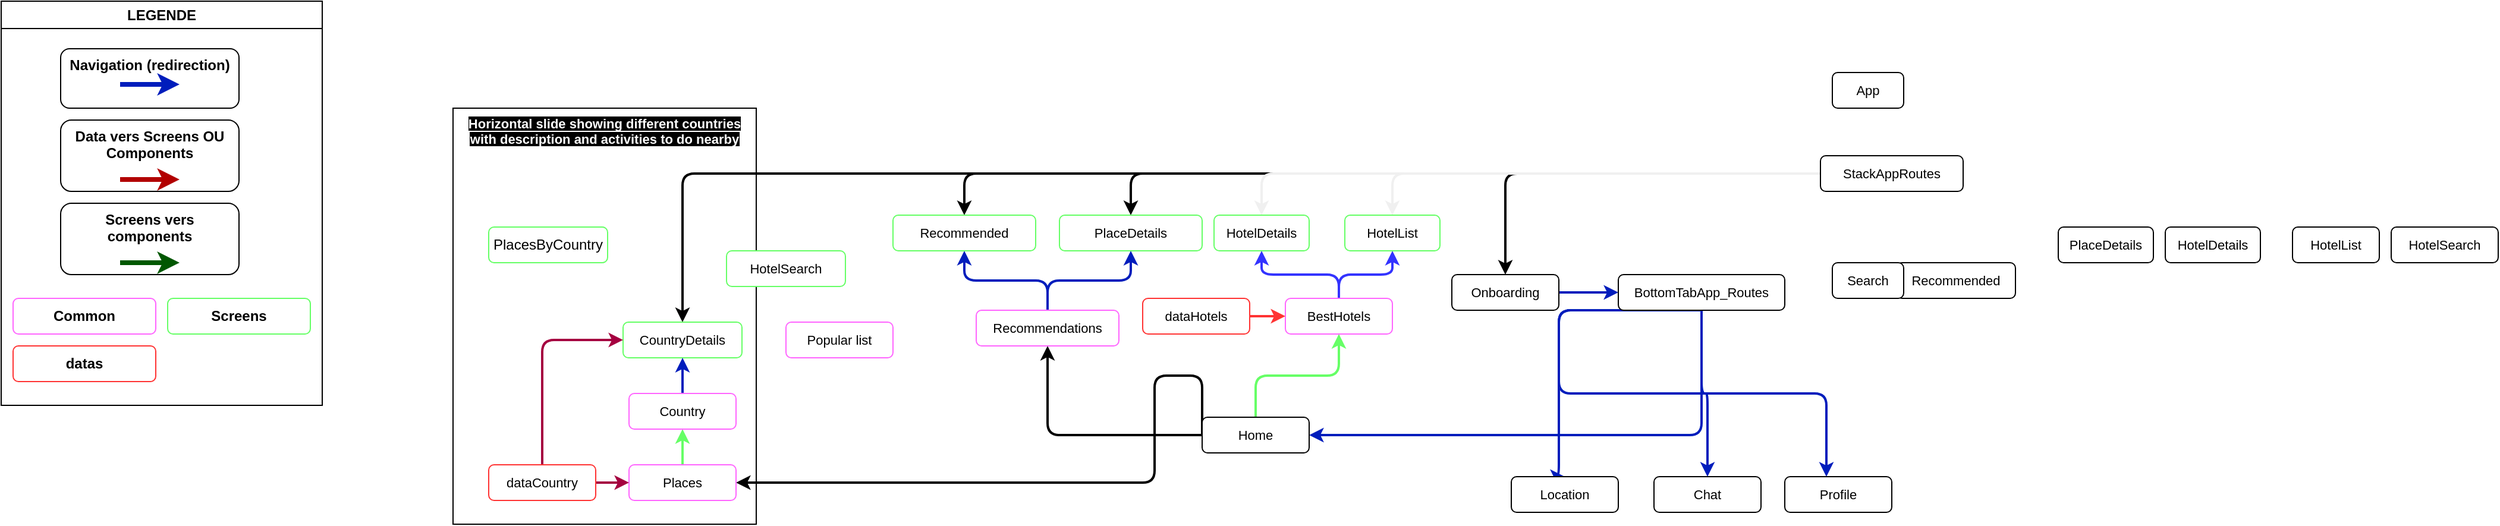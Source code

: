 <mxfile>
    <diagram id="rD1mvRRn1tdSP5MP-aVl" name="Page-1">
        <mxGraphModel dx="2757" dy="641" grid="1" gridSize="10" guides="1" tooltips="1" connect="1" arrows="1" fold="1" page="1" pageScale="1" pageWidth="827" pageHeight="1169" math="0" shadow="0">
            <root>
                <mxCell id="0"/>
                <mxCell id="1" parent="0"/>
                <mxCell id="89" value="&lt;b style=&quot;font-size: 11px;&quot;&gt;&lt;font color=&quot;#ffffff&quot; style=&quot;background-color: rgb(0, 0, 0); font-size: 11px;&quot;&gt;Horizontal slide showing different countries with description and activities to do nearby&lt;/font&gt;&lt;/b&gt;" style="rounded=0;whiteSpace=wrap;html=1;fillColor=none;verticalAlign=top;fontSize=11;" vertex="1" parent="1">
                    <mxGeometry x="-850" y="210" width="255" height="350" as="geometry"/>
                </mxCell>
                <mxCell id="2" value="&lt;span style=&quot;font-size: 11px;&quot;&gt;App&lt;/span&gt;" style="rounded=1;whiteSpace=wrap;html=1;fontSize=11;fontStyle=0" parent="1" vertex="1">
                    <mxGeometry x="310" y="180" width="60" height="30" as="geometry"/>
                </mxCell>
                <mxCell id="63" style="edgeStyle=orthogonalEdgeStyle;html=1;exitX=0;exitY=0.5;exitDx=0;exitDy=0;entryX=0.5;entryY=0;entryDx=0;entryDy=0;strokeWidth=2;backgroundOutline=0;shadow=0;" parent="1" source="4" target="11" edge="1">
                    <mxGeometry relative="1" as="geometry"/>
                </mxCell>
                <mxCell id="64" style="edgeStyle=orthogonalEdgeStyle;html=1;exitX=0;exitY=0.5;exitDx=0;exitDy=0;entryX=0.5;entryY=0;entryDx=0;entryDy=0;strokeWidth=2;" parent="1" source="4" target="57" edge="1">
                    <mxGeometry relative="1" as="geometry"/>
                </mxCell>
                <mxCell id="65" style="edgeStyle=orthogonalEdgeStyle;html=1;exitX=0;exitY=0.5;exitDx=0;exitDy=0;entryX=0.5;entryY=0;entryDx=0;entryDy=0;strokeWidth=2;" parent="1" source="4" target="56" edge="1">
                    <mxGeometry relative="1" as="geometry"/>
                </mxCell>
                <mxCell id="70" style="edgeStyle=orthogonalEdgeStyle;html=1;exitX=0;exitY=0.5;exitDx=0;exitDy=0;strokeWidth=2;" parent="1" source="4" target="5" edge="1">
                    <mxGeometry relative="1" as="geometry"/>
                </mxCell>
                <mxCell id="86" style="edgeStyle=orthogonalEdgeStyle;html=1;exitX=0;exitY=0.5;exitDx=0;exitDy=0;entryX=0.5;entryY=0;entryDx=0;entryDy=0;strokeColor=#F0F0F0;strokeWidth=2;" parent="1" source="4" target="79" edge="1">
                    <mxGeometry relative="1" as="geometry"/>
                </mxCell>
                <mxCell id="87" style="edgeStyle=orthogonalEdgeStyle;html=1;exitX=0;exitY=0.5;exitDx=0;exitDy=0;strokeColor=#F0F0F0;strokeWidth=2;" parent="1" source="4" target="78" edge="1">
                    <mxGeometry relative="1" as="geometry"/>
                </mxCell>
                <mxCell id="4" value="&lt;span style=&quot;font-size: 11px;&quot;&gt;StackAppRoutes&lt;/span&gt;" style="rounded=1;whiteSpace=wrap;html=1;fontStyle=0;fontSize=11;" parent="1" vertex="1">
                    <mxGeometry x="300" y="250" width="120" height="30" as="geometry"/>
                </mxCell>
                <mxCell id="71" style="edgeStyle=orthogonalEdgeStyle;html=1;exitX=1;exitY=0.5;exitDx=0;exitDy=0;strokeWidth=2;fillColor=#0050ef;strokeColor=#001DBC;" parent="1" source="5" target="8" edge="1">
                    <mxGeometry relative="1" as="geometry"/>
                </mxCell>
                <mxCell id="5" value="&lt;span style=&quot;font-size: 11px;&quot;&gt;Onboarding&lt;/span&gt;" style="rounded=1;whiteSpace=wrap;html=1;fontStyle=0;fontSize=11;" parent="1" vertex="1">
                    <mxGeometry x="-10" y="350" width="90" height="30" as="geometry"/>
                </mxCell>
                <mxCell id="72" style="edgeStyle=orthogonalEdgeStyle;html=1;exitX=0.5;exitY=1;exitDx=0;exitDy=0;entryX=1;entryY=0.5;entryDx=0;entryDy=0;strokeWidth=2;fillColor=#0050ef;strokeColor=#001DBC;" parent="1" source="8" target="23" edge="1">
                    <mxGeometry relative="1" as="geometry"/>
                </mxCell>
                <mxCell id="73" style="edgeStyle=orthogonalEdgeStyle;html=1;exitX=0.5;exitY=1;exitDx=0;exitDy=0;entryX=0.5;entryY=0;entryDx=0;entryDy=0;strokeWidth=2;fillColor=#0050ef;strokeColor=#001DBC;" parent="1" source="8" target="21" edge="1">
                    <mxGeometry relative="1" as="geometry">
                        <Array as="points">
                            <mxPoint x="80" y="520"/>
                        </Array>
                    </mxGeometry>
                </mxCell>
                <mxCell id="74" style="edgeStyle=orthogonalEdgeStyle;html=1;exitX=0.5;exitY=1;exitDx=0;exitDy=0;strokeWidth=2;fillColor=#0050ef;strokeColor=#001DBC;" parent="1" source="8" target="20" edge="1">
                    <mxGeometry relative="1" as="geometry"/>
                </mxCell>
                <mxCell id="75" style="edgeStyle=orthogonalEdgeStyle;html=1;exitX=0.5;exitY=1;exitDx=0;exitDy=0;strokeWidth=2;fillColor=#0050ef;strokeColor=#001DBC;" parent="1" source="8" target="22" edge="1">
                    <mxGeometry relative="1" as="geometry">
                        <Array as="points">
                            <mxPoint x="80" y="450"/>
                            <mxPoint x="305" y="450"/>
                        </Array>
                    </mxGeometry>
                </mxCell>
                <mxCell id="8" value="&lt;span style=&quot;font-size: 11px;&quot;&gt;BottomTabApp_Routes&lt;/span&gt;" style="rounded=1;whiteSpace=wrap;html=1;fontStyle=0;fontSize=11;" parent="1" vertex="1">
                    <mxGeometry x="130" y="350" width="140" height="30" as="geometry"/>
                </mxCell>
                <mxCell id="9" value="&lt;span style=&quot;font-size: 11px;&quot;&gt;HotelDetails&lt;/span&gt;" style="rounded=1;whiteSpace=wrap;html=1;fontStyle=0;fontSize=11;" parent="1" vertex="1">
                    <mxGeometry x="590" y="310" width="80" height="30" as="geometry"/>
                </mxCell>
                <mxCell id="10" value="&lt;span style=&quot;font-size: 11px;&quot;&gt;PlaceDetails&lt;/span&gt;" style="rounded=1;whiteSpace=wrap;html=1;fontSize=11;fontStyle=0" parent="1" vertex="1">
                    <mxGeometry x="500" y="310" width="80" height="30" as="geometry"/>
                </mxCell>
                <mxCell id="11" value="&lt;span style=&quot;font-size: 11px;&quot;&gt;CountryDetails&lt;/span&gt;" style="rounded=1;whiteSpace=wrap;html=1;strokeColor=#66FF66;fontSize=11;fontStyle=0" parent="1" vertex="1">
                    <mxGeometry x="-707" y="390" width="100" height="30" as="geometry"/>
                </mxCell>
                <mxCell id="12" value="&lt;span style=&quot;font-size: 11px;&quot;&gt;HotelSearch&lt;/span&gt;" style="rounded=1;whiteSpace=wrap;html=1;fontSize=11;fontStyle=0" parent="1" vertex="1">
                    <mxGeometry x="780" y="310" width="90" height="30" as="geometry"/>
                </mxCell>
                <mxCell id="13" value="&lt;span style=&quot;font-size: 11px;&quot;&gt;HotelList&lt;/span&gt;" style="rounded=1;whiteSpace=wrap;html=1;fontStyle=0;fontSize=11;" parent="1" vertex="1">
                    <mxGeometry x="697" y="310" width="73" height="30" as="geometry"/>
                </mxCell>
                <mxCell id="14" value="&lt;span style=&quot;font-size: 11px;&quot;&gt;Recommended&lt;/span&gt;" style="rounded=1;whiteSpace=wrap;html=1;fontSize=11;fontStyle=0" parent="1" vertex="1">
                    <mxGeometry x="364" y="340" width="100" height="30" as="geometry"/>
                </mxCell>
                <mxCell id="15" value="&lt;span style=&quot;font-size: 11px;&quot;&gt;Search&lt;/span&gt;" style="rounded=1;whiteSpace=wrap;html=1;fontSize=11;fontStyle=0" parent="1" vertex="1">
                    <mxGeometry x="310" y="340" width="60" height="30" as="geometry"/>
                </mxCell>
                <mxCell id="20" value="&lt;span style=&quot;font-size: 11px;&quot;&gt;Chat&lt;/span&gt;" style="rounded=1;whiteSpace=wrap;html=1;fontStyle=0;fontSize=11;" parent="1" vertex="1">
                    <mxGeometry x="160" y="520" width="90" height="30" as="geometry"/>
                </mxCell>
                <mxCell id="21" value="&lt;span style=&quot;font-size: 11px;&quot;&gt;Location&lt;/span&gt;" style="rounded=1;whiteSpace=wrap;html=1;fontStyle=0;fontSize=11;" parent="1" vertex="1">
                    <mxGeometry x="40" y="520" width="90" height="30" as="geometry"/>
                </mxCell>
                <mxCell id="22" value="&lt;span style=&quot;font-size: 11px;&quot;&gt;Profile&lt;/span&gt;" style="rounded=1;whiteSpace=wrap;html=1;fontStyle=0;fontSize=11;" parent="1" vertex="1">
                    <mxGeometry x="270" y="520" width="90" height="30" as="geometry"/>
                </mxCell>
                <mxCell id="59" style="edgeStyle=orthogonalEdgeStyle;html=1;exitX=0;exitY=0.5;exitDx=0;exitDy=0;entryX=1;entryY=0.5;entryDx=0;entryDy=0;strokeWidth=2;" parent="1" source="23" target="26" edge="1">
                    <mxGeometry relative="1" as="geometry">
                        <Array as="points">
                            <mxPoint x="-260" y="435"/>
                            <mxPoint x="-260" y="525"/>
                        </Array>
                    </mxGeometry>
                </mxCell>
                <mxCell id="66" style="edgeStyle=orthogonalEdgeStyle;html=1;exitX=0;exitY=0.5;exitDx=0;exitDy=0;entryX=0.5;entryY=1;entryDx=0;entryDy=0;strokeWidth=2;" parent="1" source="23" target="27" edge="1">
                    <mxGeometry relative="1" as="geometry"/>
                </mxCell>
                <mxCell id="85" style="edgeStyle=orthogonalEdgeStyle;html=1;exitX=0.5;exitY=0;exitDx=0;exitDy=0;entryX=0.5;entryY=1;entryDx=0;entryDy=0;strokeColor=#66FF66;strokeWidth=2;fillColor=#008a00;" parent="1" source="23" target="28" edge="1">
                    <mxGeometry relative="1" as="geometry"/>
                </mxCell>
                <mxCell id="23" value="&lt;span style=&quot;font-size: 11px;&quot;&gt;Home&lt;/span&gt;" style="rounded=1;whiteSpace=wrap;html=1;fontStyle=0;fontSize=11;" parent="1" vertex="1">
                    <mxGeometry x="-220" y="470" width="90" height="30" as="geometry"/>
                </mxCell>
                <mxCell id="37" style="edgeStyle=none;html=1;exitX=0.5;exitY=0;exitDx=0;exitDy=0;entryX=0.5;entryY=1;entryDx=0;entryDy=0;strokeWidth=2;fillColor=#60a917;strokeColor=#66FF66;" parent="1" source="26" target="30" edge="1">
                    <mxGeometry relative="1" as="geometry"/>
                </mxCell>
                <mxCell id="26" value="&lt;span style=&quot;font-size: 11px;&quot;&gt;Places&lt;/span&gt;" style="rounded=1;whiteSpace=wrap;html=1;strokeColor=#FF66FF;fontSize=11;fontStyle=0" parent="1" vertex="1">
                    <mxGeometry x="-702" y="510" width="90" height="30" as="geometry"/>
                </mxCell>
                <mxCell id="67" style="edgeStyle=orthogonalEdgeStyle;html=1;exitX=0.5;exitY=0;exitDx=0;exitDy=0;entryX=0.5;entryY=1;entryDx=0;entryDy=0;strokeWidth=2;fillColor=#0050ef;strokeColor=#001DBC;" parent="1" source="27" target="56" edge="1">
                    <mxGeometry relative="1" as="geometry"/>
                </mxCell>
                <mxCell id="68" style="edgeStyle=orthogonalEdgeStyle;html=1;exitX=0.5;exitY=0;exitDx=0;exitDy=0;entryX=0.5;entryY=1;entryDx=0;entryDy=0;strokeWidth=2;fillColor=#0050ef;strokeColor=#001DBC;" parent="1" source="27" target="57" edge="1">
                    <mxGeometry relative="1" as="geometry"/>
                </mxCell>
                <mxCell id="27" value="&lt;span style=&quot;font-size: 11px;&quot;&gt;Recommendations&lt;/span&gt;" style="rounded=1;whiteSpace=wrap;html=1;strokeColor=#FF66FF;fontStyle=0;fontSize=11;" parent="1" vertex="1">
                    <mxGeometry x="-410" y="380" width="120" height="30" as="geometry"/>
                </mxCell>
                <mxCell id="82" style="edgeStyle=orthogonalEdgeStyle;html=1;exitX=0.5;exitY=0;exitDx=0;exitDy=0;entryX=0.5;entryY=1;entryDx=0;entryDy=0;strokeWidth=2;strokeColor=#3333FF;" parent="1" source="28" target="79" edge="1">
                    <mxGeometry relative="1" as="geometry"/>
                </mxCell>
                <mxCell id="83" style="edgeStyle=orthogonalEdgeStyle;html=1;exitX=0.5;exitY=0;exitDx=0;exitDy=0;entryX=0.5;entryY=1;entryDx=0;entryDy=0;strokeWidth=2;strokeColor=#3333FF;" parent="1" source="28" target="78" edge="1">
                    <mxGeometry relative="1" as="geometry"/>
                </mxCell>
                <mxCell id="28" value="&lt;span style=&quot;font-size: 11px;&quot;&gt;BestHotels&lt;/span&gt;" style="rounded=1;whiteSpace=wrap;html=1;strokeColor=#FF66FF;fontStyle=0;fontSize=11;" parent="1" vertex="1">
                    <mxGeometry x="-150" y="370" width="90" height="30" as="geometry"/>
                </mxCell>
                <mxCell id="35" style="edgeStyle=orthogonalEdgeStyle;html=1;exitX=0.5;exitY=0;exitDx=0;exitDy=0;entryX=0;entryY=0.5;entryDx=0;entryDy=0;fillColor=#d80073;strokeColor=#A50040;strokeWidth=2;" parent="1" source="29" target="11" edge="1">
                    <mxGeometry relative="1" as="geometry"/>
                </mxCell>
                <mxCell id="36" style="edgeStyle=none;html=1;exitX=1;exitY=0.5;exitDx=0;exitDy=0;entryX=0;entryY=0.5;entryDx=0;entryDy=0;fillColor=#d80073;strokeColor=#A50040;strokeWidth=2;" parent="1" source="29" target="26" edge="1">
                    <mxGeometry relative="1" as="geometry"/>
                </mxCell>
                <mxCell id="29" value="&lt;span style=&quot;font-size: 11px;&quot;&gt;dataCountry&lt;/span&gt;" style="rounded=1;whiteSpace=wrap;html=1;strokeColor=#FF3333;fontSize=11;fontStyle=0" parent="1" vertex="1">
                    <mxGeometry x="-820" y="510" width="90" height="30" as="geometry"/>
                </mxCell>
                <mxCell id="34" style="edgeStyle=none;html=1;exitX=0.5;exitY=0;exitDx=0;exitDy=0;entryX=0.5;entryY=1;entryDx=0;entryDy=0;strokeWidth=2;fillColor=#0050ef;strokeColor=#001DBC;" parent="1" source="30" target="11" edge="1">
                    <mxGeometry relative="1" as="geometry"/>
                </mxCell>
                <mxCell id="30" value="&lt;span style=&quot;font-size: 11px;&quot;&gt;Country&lt;/span&gt;" style="rounded=1;whiteSpace=wrap;html=1;strokeColor=#FF66FF;fontSize=11;fontStyle=0" parent="1" vertex="1">
                    <mxGeometry x="-702" y="450" width="90" height="30" as="geometry"/>
                </mxCell>
                <mxCell id="46" value="LEGENDE" style="swimlane;whiteSpace=wrap;html=1;" parent="1" vertex="1">
                    <mxGeometry x="-1230" y="120" width="270" height="340" as="geometry"/>
                </mxCell>
                <mxCell id="51" value="&lt;b&gt;Navigation (redirection)&lt;/b&gt;" style="rounded=1;whiteSpace=wrap;html=1;horizontal=1;verticalAlign=top;labelPosition=center;verticalLabelPosition=middle;align=center;" parent="46" vertex="1">
                    <mxGeometry x="50" y="40" width="150" height="50" as="geometry"/>
                </mxCell>
                <mxCell id="47" value="" style="endArrow=classic;html=1;strokeWidth=4;fillColor=#0050ef;strokeColor=#001DBC;" parent="46" edge="1">
                    <mxGeometry width="50" height="50" relative="1" as="geometry">
                        <mxPoint x="100" y="70" as="sourcePoint"/>
                        <mxPoint x="150" y="70" as="targetPoint"/>
                    </mxGeometry>
                </mxCell>
                <mxCell id="52" value="&lt;b&gt;Data vers Screens OU Components&lt;/b&gt;" style="rounded=1;whiteSpace=wrap;html=1;horizontal=1;verticalAlign=top;labelPosition=center;verticalLabelPosition=middle;align=center;" parent="46" vertex="1">
                    <mxGeometry x="50" y="100" width="150" height="60" as="geometry"/>
                </mxCell>
                <mxCell id="53" value="" style="endArrow=classic;html=1;strokeWidth=4;fillColor=#e51400;strokeColor=#B20000;" parent="46" edge="1">
                    <mxGeometry width="50" height="50" relative="1" as="geometry">
                        <mxPoint x="100" y="150" as="sourcePoint"/>
                        <mxPoint x="150" y="150" as="targetPoint"/>
                    </mxGeometry>
                </mxCell>
                <mxCell id="54" value="&lt;b&gt;Screens vers components&lt;/b&gt;" style="rounded=1;whiteSpace=wrap;html=1;horizontal=1;verticalAlign=top;labelPosition=center;verticalLabelPosition=middle;align=center;" parent="46" vertex="1">
                    <mxGeometry x="50" y="170" width="150" height="60" as="geometry"/>
                </mxCell>
                <mxCell id="55" value="" style="endArrow=classic;html=1;strokeWidth=4;fillColor=#008a00;strokeColor=#005700;" parent="46" edge="1">
                    <mxGeometry width="50" height="50" relative="1" as="geometry">
                        <mxPoint x="100" y="220" as="sourcePoint"/>
                        <mxPoint x="150" y="220" as="targetPoint"/>
                    </mxGeometry>
                </mxCell>
                <mxCell id="91" value="&lt;b&gt;Common&lt;/b&gt;" style="rounded=1;whiteSpace=wrap;html=1;strokeColor=#FF66FF;" vertex="1" parent="46">
                    <mxGeometry x="10" y="250" width="120" height="30" as="geometry"/>
                </mxCell>
                <mxCell id="92" value="&lt;b&gt;Screens&lt;/b&gt;" style="rounded=1;whiteSpace=wrap;html=1;strokeColor=#66FF66;" vertex="1" parent="46">
                    <mxGeometry x="140" y="250" width="120" height="30" as="geometry"/>
                </mxCell>
                <mxCell id="93" value="&lt;b&gt;datas&lt;/b&gt;" style="rounded=1;whiteSpace=wrap;html=1;strokeColor=#FF3333;" vertex="1" parent="46">
                    <mxGeometry x="10" y="290" width="120" height="30" as="geometry"/>
                </mxCell>
                <mxCell id="56" value="&lt;span style=&quot;font-size: 11px;&quot;&gt;PlaceDetails&lt;/span&gt;" style="rounded=1;whiteSpace=wrap;html=1;strokeColor=#66FF66;fontStyle=0;fontSize=11;" parent="1" vertex="1">
                    <mxGeometry x="-340" y="300" width="120" height="30" as="geometry"/>
                </mxCell>
                <mxCell id="57" value="&lt;span style=&quot;font-size: 11px;&quot;&gt;Recommended&lt;/span&gt;" style="rounded=1;whiteSpace=wrap;html=1;strokeColor=#66FF66;fontStyle=0;fontSize=11;" parent="1" vertex="1">
                    <mxGeometry x="-480" y="300" width="120" height="30" as="geometry"/>
                </mxCell>
                <mxCell id="84" style="edgeStyle=orthogonalEdgeStyle;html=1;exitX=1;exitY=0.5;exitDx=0;exitDy=0;entryX=0;entryY=0.5;entryDx=0;entryDy=0;strokeWidth=2;fillColor=#a20025;strokeColor=#FF3333;" parent="1" source="77" target="28" edge="1">
                    <mxGeometry relative="1" as="geometry"/>
                </mxCell>
                <mxCell id="77" value="&lt;span style=&quot;font-size: 11px;&quot;&gt;dataHotels&lt;/span&gt;" style="rounded=1;whiteSpace=wrap;html=1;strokeColor=#FF3333;fontSize=11;fontStyle=0" parent="1" vertex="1">
                    <mxGeometry x="-270" y="370" width="90" height="30" as="geometry"/>
                </mxCell>
                <mxCell id="78" value="&lt;span style=&quot;font-size: 11px;&quot;&gt;HotelList&lt;/span&gt;" style="rounded=1;whiteSpace=wrap;html=1;strokeColor=#66FF66;fontSize=11;fontStyle=0" parent="1" vertex="1">
                    <mxGeometry x="-100" y="300" width="80" height="30" as="geometry"/>
                </mxCell>
                <mxCell id="79" value="&lt;span style=&quot;font-size: 11px;&quot;&gt;HotelDetails&lt;/span&gt;" style="rounded=1;whiteSpace=wrap;html=1;strokeColor=#66FF66;fontStyle=0;fontSize=11;" parent="1" vertex="1">
                    <mxGeometry x="-210" y="300" width="80" height="30" as="geometry"/>
                </mxCell>
                <mxCell id="94" value="&lt;span style=&quot;font-size: 11px;&quot;&gt;HotelSearch&lt;/span&gt;" style="rounded=1;whiteSpace=wrap;html=1;strokeColor=#66FF66;fontSize=11;fontStyle=0" vertex="1" parent="1">
                    <mxGeometry x="-620" y="330" width="100" height="30" as="geometry"/>
                </mxCell>
                <mxCell id="95" value="&lt;span&gt;PlacesByCountry&lt;/span&gt;" style="rounded=1;whiteSpace=wrap;html=1;strokeColor=#66FF66;fontStyle=0" vertex="1" parent="1">
                    <mxGeometry x="-820" y="310" width="100" height="30" as="geometry"/>
                </mxCell>
                <mxCell id="96" value="&lt;span style=&quot;font-size: 11px;&quot;&gt;Popular list&lt;/span&gt;" style="rounded=1;whiteSpace=wrap;html=1;strokeColor=#FF66FF;fontSize=11;fontStyle=0" vertex="1" parent="1">
                    <mxGeometry x="-570" y="390" width="90" height="30" as="geometry"/>
                </mxCell>
            </root>
        </mxGraphModel>
    </diagram>
</mxfile>